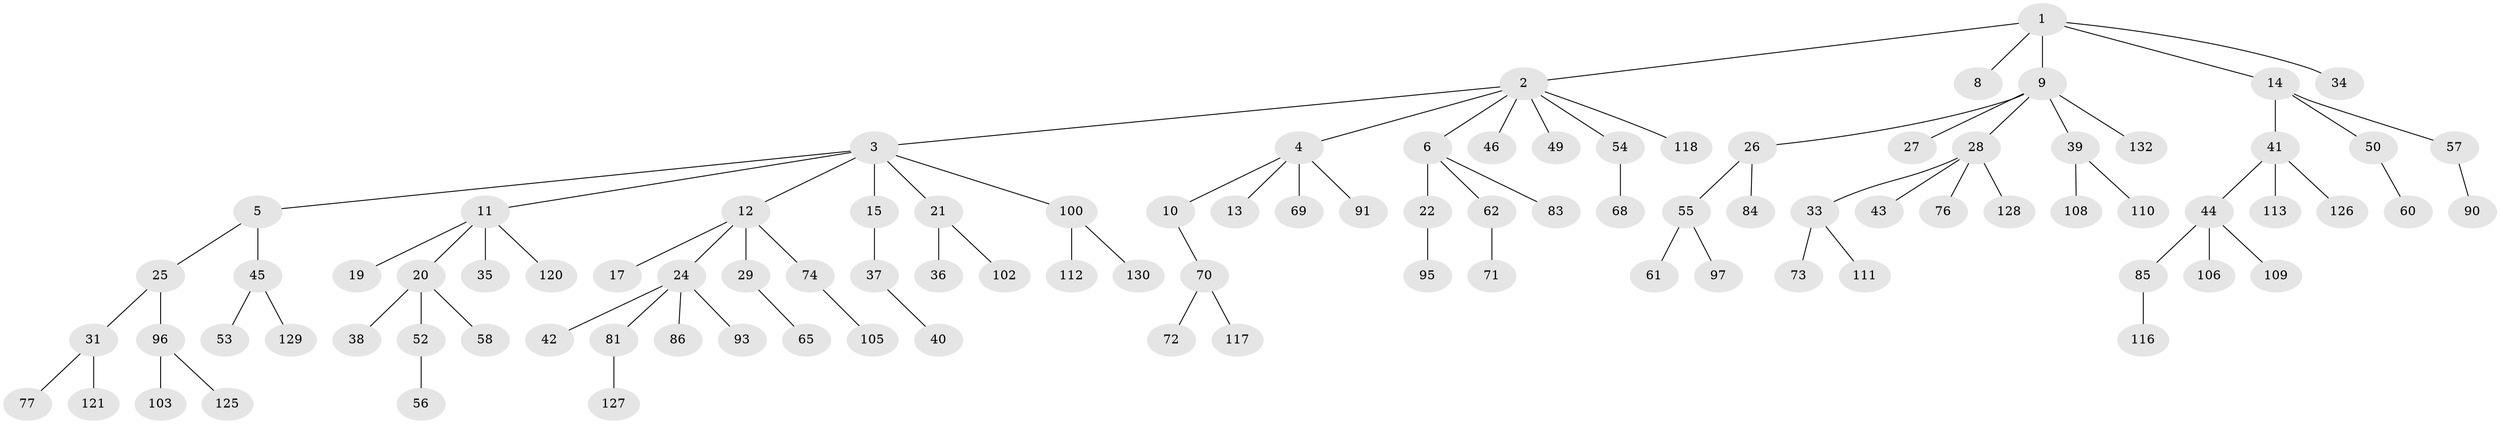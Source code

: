 // Generated by graph-tools (version 1.1) at 2025/52/02/27/25 19:52:12]
// undirected, 96 vertices, 95 edges
graph export_dot {
graph [start="1"]
  node [color=gray90,style=filled];
  1 [super="+119"];
  2 [super="+123"];
  3 [super="+66"];
  4 [super="+80"];
  5 [super="+7"];
  6 [super="+48"];
  8 [super="+51"];
  9 [super="+23"];
  10;
  11 [super="+18"];
  12 [super="+16"];
  13;
  14 [super="+98"];
  15;
  17;
  19;
  20 [super="+30"];
  21 [super="+32"];
  22;
  24 [super="+101"];
  25;
  26 [super="+64"];
  27 [super="+104"];
  28 [super="+94"];
  29;
  31 [super="+75"];
  33 [super="+82"];
  34;
  35 [super="+59"];
  36;
  37 [super="+47"];
  38 [super="+63"];
  39;
  40;
  41 [super="+88"];
  42 [super="+78"];
  43;
  44 [super="+67"];
  45;
  46;
  49;
  50 [super="+79"];
  52;
  53 [super="+99"];
  54;
  55 [super="+87"];
  56 [super="+115"];
  57 [super="+124"];
  58;
  60 [super="+89"];
  61;
  62 [super="+107"];
  65;
  68;
  69 [super="+122"];
  70 [super="+92"];
  71;
  72;
  73;
  74;
  76;
  77;
  81;
  83;
  84;
  85;
  86;
  90;
  91;
  93;
  95;
  96;
  97;
  100 [super="+114"];
  102;
  103;
  105 [super="+131"];
  106;
  108;
  109;
  110;
  111;
  112;
  113;
  116;
  117;
  118;
  120;
  121;
  125;
  126;
  127;
  128;
  129;
  130;
  132;
  1 -- 2;
  1 -- 8;
  1 -- 9;
  1 -- 14;
  1 -- 34;
  2 -- 3;
  2 -- 4;
  2 -- 6;
  2 -- 46;
  2 -- 49;
  2 -- 54;
  2 -- 118;
  3 -- 5;
  3 -- 11;
  3 -- 12;
  3 -- 15;
  3 -- 21;
  3 -- 100;
  4 -- 10;
  4 -- 13;
  4 -- 69;
  4 -- 91;
  5 -- 45;
  5 -- 25;
  6 -- 22;
  6 -- 62;
  6 -- 83;
  9 -- 28;
  9 -- 132;
  9 -- 26;
  9 -- 27;
  9 -- 39;
  10 -- 70;
  11 -- 19;
  11 -- 35;
  11 -- 120;
  11 -- 20;
  12 -- 17;
  12 -- 29;
  12 -- 74;
  12 -- 24;
  14 -- 41;
  14 -- 50;
  14 -- 57;
  15 -- 37;
  20 -- 58;
  20 -- 38;
  20 -- 52;
  21 -- 36;
  21 -- 102;
  22 -- 95;
  24 -- 42;
  24 -- 81;
  24 -- 86;
  24 -- 93;
  25 -- 31;
  25 -- 96;
  26 -- 55;
  26 -- 84;
  28 -- 33;
  28 -- 43;
  28 -- 76;
  28 -- 128;
  29 -- 65;
  31 -- 121;
  31 -- 77;
  33 -- 73;
  33 -- 111;
  37 -- 40;
  39 -- 108;
  39 -- 110;
  41 -- 44;
  41 -- 126;
  41 -- 113;
  44 -- 106;
  44 -- 85;
  44 -- 109;
  45 -- 53;
  45 -- 129;
  50 -- 60;
  52 -- 56;
  54 -- 68;
  55 -- 61;
  55 -- 97;
  57 -- 90;
  62 -- 71;
  70 -- 72;
  70 -- 117;
  74 -- 105;
  81 -- 127;
  85 -- 116;
  96 -- 103;
  96 -- 125;
  100 -- 112;
  100 -- 130;
}
